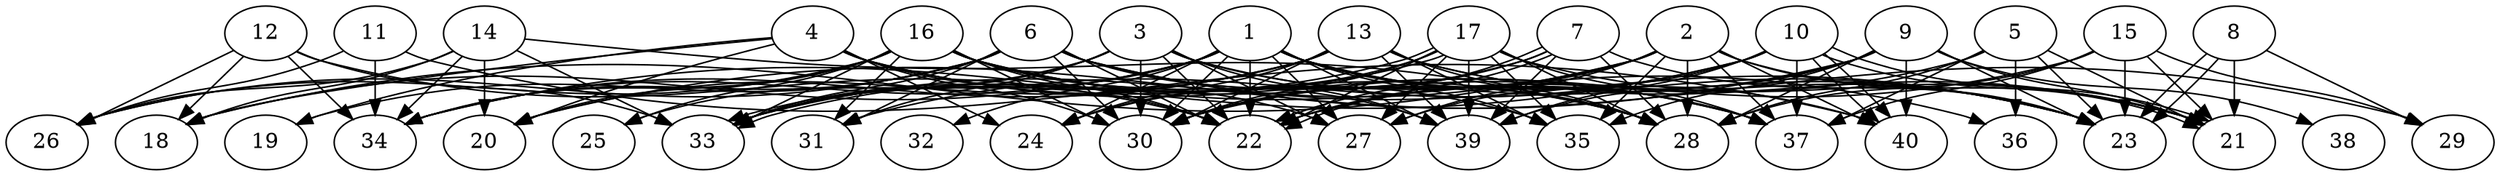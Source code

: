 // DAG (tier=3-complex, mode=compute, n=40, ccr=0.491, fat=0.862, density=0.663, regular=0.346, jump=0.339, mindata=1048576, maxdata=16777216)
// DAG automatically generated by daggen at Sun Aug 24 16:33:34 2025
// /home/ermia/Project/Environments/daggen/bin/daggen --dot --ccr 0.491 --fat 0.862 --regular 0.346 --density 0.663 --jump 0.339 --mindata 1048576 --maxdata 16777216 -n 40 
digraph G {
  1 [size="511977240100308160", alpha="0.10", expect_size="255988620050154080"]
  1 -> 18 [size ="274461831987200"]
  1 -> 22 [size ="274461831987200"]
  1 -> 23 [size ="274461831987200"]
  1 -> 24 [size ="274461831987200"]
  1 -> 27 [size ="274461831987200"]
  1 -> 28 [size ="274461831987200"]
  1 -> 30 [size ="274461831987200"]
  1 -> 32 [size ="274461831987200"]
  1 -> 33 [size ="274461831987200"]
  1 -> 34 [size ="274461831987200"]
  1 -> 35 [size ="274461831987200"]
  1 -> 37 [size ="274461831987200"]
  1 -> 39 [size ="274461831987200"]
  1 -> 40 [size ="274461831987200"]
  2 [size="6416859851418835", alpha="0.01", expect_size="3208429925709417"]
  2 -> 18 [size ="121004026232832"]
  2 -> 21 [size ="121004026232832"]
  2 -> 22 [size ="121004026232832"]
  2 -> 23 [size ="121004026232832"]
  2 -> 27 [size ="121004026232832"]
  2 -> 28 [size ="121004026232832"]
  2 -> 30 [size ="121004026232832"]
  2 -> 33 [size ="121004026232832"]
  2 -> 35 [size ="121004026232832"]
  2 -> 37 [size ="121004026232832"]
  2 -> 40 [size ="121004026232832"]
  3 [size="113771655553123090432", alpha="0.11", expect_size="56885827776561545216"]
  3 -> 22 [size ="187836233940992"]
  3 -> 23 [size ="187836233940992"]
  3 -> 25 [size ="187836233940992"]
  3 -> 27 [size ="187836233940992"]
  3 -> 30 [size ="187836233940992"]
  3 -> 31 [size ="187836233940992"]
  3 -> 33 [size ="187836233940992"]
  3 -> 37 [size ="187836233940992"]
  3 -> 39 [size ="187836233940992"]
  4 [size="9977190250530194", alpha="0.18", expect_size="4988595125265097"]
  4 -> 18 [size ="217418299342848"]
  4 -> 19 [size ="217418299342848"]
  4 -> 20 [size ="217418299342848"]
  4 -> 22 [size ="217418299342848"]
  4 -> 24 [size ="217418299342848"]
  4 -> 28 [size ="217418299342848"]
  4 -> 30 [size ="217418299342848"]
  4 -> 37 [size ="217418299342848"]
  5 [size="67522489700307344", alpha="0.14", expect_size="33761244850153672"]
  5 -> 21 [size ="1450579066880000"]
  5 -> 22 [size ="1450579066880000"]
  5 -> 23 [size ="1450579066880000"]
  5 -> 28 [size ="1450579066880000"]
  5 -> 36 [size ="1450579066880000"]
  5 -> 37 [size ="1450579066880000"]
  6 [size="10537798061055279104", alpha="0.06", expect_size="5268899030527639552"]
  6 -> 19 [size ="38452380827648"]
  6 -> 22 [size ="38452380827648"]
  6 -> 23 [size ="38452380827648"]
  6 -> 26 [size ="38452380827648"]
  6 -> 28 [size ="38452380827648"]
  6 -> 29 [size ="38452380827648"]
  6 -> 30 [size ="38452380827648"]
  6 -> 31 [size ="38452380827648"]
  6 -> 33 [size ="38452380827648"]
  6 -> 34 [size ="38452380827648"]
  6 -> 39 [size ="38452380827648"]
  7 [size="890126104079751970816", alpha="0.00", expect_size="445063052039875985408"]
  7 -> 22 [size ="740271469887488"]
  7 -> 22 [size ="740271469887488"]
  7 -> 23 [size ="740271469887488"]
  7 -> 24 [size ="740271469887488"]
  7 -> 28 [size ="740271469887488"]
  7 -> 30 [size ="740271469887488"]
  7 -> 39 [size ="740271469887488"]
  8 [size="1752109732324188356608", alpha="0.00", expect_size="876054866162094178304"]
  8 -> 21 [size ="1162690672197632"]
  8 -> 23 [size ="1162690672197632"]
  8 -> 23 [size ="1162690672197632"]
  8 -> 29 [size ="1162690672197632"]
  9 [size="9516128328150066", alpha="0.11", expect_size="4758064164075033"]
  9 -> 20 [size ="387775157239808"]
  9 -> 21 [size ="387775157239808"]
  9 -> 22 [size ="387775157239808"]
  9 -> 23 [size ="387775157239808"]
  9 -> 28 [size ="387775157239808"]
  9 -> 35 [size ="387775157239808"]
  9 -> 38 [size ="387775157239808"]
  9 -> 39 [size ="387775157239808"]
  9 -> 40 [size ="387775157239808"]
  10 [size="17825070070758375424", alpha="0.07", expect_size="8912535035379187712"]
  10 -> 21 [size ="54589713809408"]
  10 -> 21 [size ="54589713809408"]
  10 -> 27 [size ="54589713809408"]
  10 -> 31 [size ="54589713809408"]
  10 -> 34 [size ="54589713809408"]
  10 -> 37 [size ="54589713809408"]
  10 -> 39 [size ="54589713809408"]
  10 -> 40 [size ="54589713809408"]
  10 -> 40 [size ="54589713809408"]
  11 [size="1532904296440397824000", alpha="0.19", expect_size="766452148220198912000"]
  11 -> 26 [size ="1063571475660800"]
  11 -> 34 [size ="1063571475660800"]
  11 -> 40 [size ="1063571475660800"]
  12 [size="2386334966611968000", alpha="0.16", expect_size="1193167483305984000"]
  12 -> 18 [size ="14286009139200"]
  12 -> 22 [size ="14286009139200"]
  12 -> 26 [size ="14286009139200"]
  12 -> 33 [size ="14286009139200"]
  12 -> 34 [size ="14286009139200"]
  13 [size="18590395320873692", alpha="0.12", expect_size="9295197660436846"]
  13 -> 20 [size ="716509294886912"]
  13 -> 21 [size ="716509294886912"]
  13 -> 23 [size ="716509294886912"]
  13 -> 24 [size ="716509294886912"]
  13 -> 28 [size ="716509294886912"]
  13 -> 30 [size ="716509294886912"]
  13 -> 33 [size ="716509294886912"]
  13 -> 34 [size ="716509294886912"]
  13 -> 35 [size ="716509294886912"]
  13 -> 39 [size ="716509294886912"]
  14 [size="8771588885164589056", alpha="0.12", expect_size="4385794442582294528"]
  14 -> 18 [size ="34025838215168"]
  14 -> 20 [size ="34025838215168"]
  14 -> 26 [size ="34025838215168"]
  14 -> 28 [size ="34025838215168"]
  14 -> 33 [size ="34025838215168"]
  14 -> 34 [size ="34025838215168"]
  15 [size="68252411474136256", alpha="0.14", expect_size="34126205737068128"]
  15 -> 21 [size ="2187666766430208"]
  15 -> 23 [size ="2187666766430208"]
  15 -> 28 [size ="2187666766430208"]
  15 -> 29 [size ="2187666766430208"]
  15 -> 30 [size ="2187666766430208"]
  15 -> 37 [size ="2187666766430208"]
  16 [size="5157903585553830", alpha="0.11", expect_size="2578951792776915"]
  16 -> 20 [size ="132678661701632"]
  16 -> 22 [size ="132678661701632"]
  16 -> 25 [size ="132678661701632"]
  16 -> 26 [size ="132678661701632"]
  16 -> 27 [size ="132678661701632"]
  16 -> 30 [size ="132678661701632"]
  16 -> 31 [size ="132678661701632"]
  16 -> 33 [size ="132678661701632"]
  16 -> 34 [size ="132678661701632"]
  16 -> 35 [size ="132678661701632"]
  16 -> 36 [size ="132678661701632"]
  16 -> 37 [size ="132678661701632"]
  17 [size="31090254674665792", alpha="0.19", expect_size="15545127337332896"]
  17 -> 21 [size ="1650985772515328"]
  17 -> 22 [size ="1650985772515328"]
  17 -> 24 [size ="1650985772515328"]
  17 -> 27 [size ="1650985772515328"]
  17 -> 28 [size ="1650985772515328"]
  17 -> 30 [size ="1650985772515328"]
  17 -> 33 [size ="1650985772515328"]
  17 -> 33 [size ="1650985772515328"]
  17 -> 35 [size ="1650985772515328"]
  17 -> 37 [size ="1650985772515328"]
  17 -> 39 [size ="1650985772515328"]
  18 [size="474339010133034304", alpha="0.19", expect_size="237169505066517152"]
  19 [size="10656365709912702976", alpha="0.02", expect_size="5328182854956351488"]
  20 [size="804129951495874", alpha="0.11", expect_size="402064975747937"]
  21 [size="17461060215117190", alpha="0.02", expect_size="8730530107558595"]
  22 [size="107125692924407728", alpha="0.04", expect_size="53562846462203864"]
  23 [size="751863093503459328000", alpha="0.14", expect_size="375931546751729664000"]
  24 [size="3278729777469943808", alpha="0.14", expect_size="1639364888734971904"]
  25 [size="2067899103627055872", alpha="0.01", expect_size="1033949551813527936"]
  26 [size="28991029248000000000", alpha="0.04", expect_size="14495514624000000000"]
  27 [size="3480427217024181", alpha="0.03", expect_size="1740213608512090"]
  28 [size="13793507309542286", alpha="0.11", expect_size="6896753654771143"]
  29 [size="2352049796446763520", alpha="0.17", expect_size="1176024898223381760"]
  30 [size="56053769809327528", alpha="0.10", expect_size="28026884904663764"]
  31 [size="1328701356527209938944", alpha="0.10", expect_size="664350678263604969472"]
  32 [size="25609149461043328", alpha="0.07", expect_size="12804574730521664"]
  33 [size="2999061749297984831488", alpha="0.20", expect_size="1499530874648992415744"]
  34 [size="1866757994913451776", alpha="0.17", expect_size="933378997456725888"]
  35 [size="95707886818701606912", alpha="0.15", expect_size="47853943409350803456"]
  36 [size="2387674265545096192", alpha="0.05", expect_size="1193837132772548096"]
  37 [size="2372242486491460096", alpha="0.11", expect_size="1186121243245730048"]
  38 [size="205207571621028064", alpha="0.19", expect_size="102603785810514032"]
  39 [size="29545354755693346816", alpha="0.14", expect_size="14772677377846673408"]
  40 [size="1999406940208050176", alpha="0.10", expect_size="999703470104025088"]
}